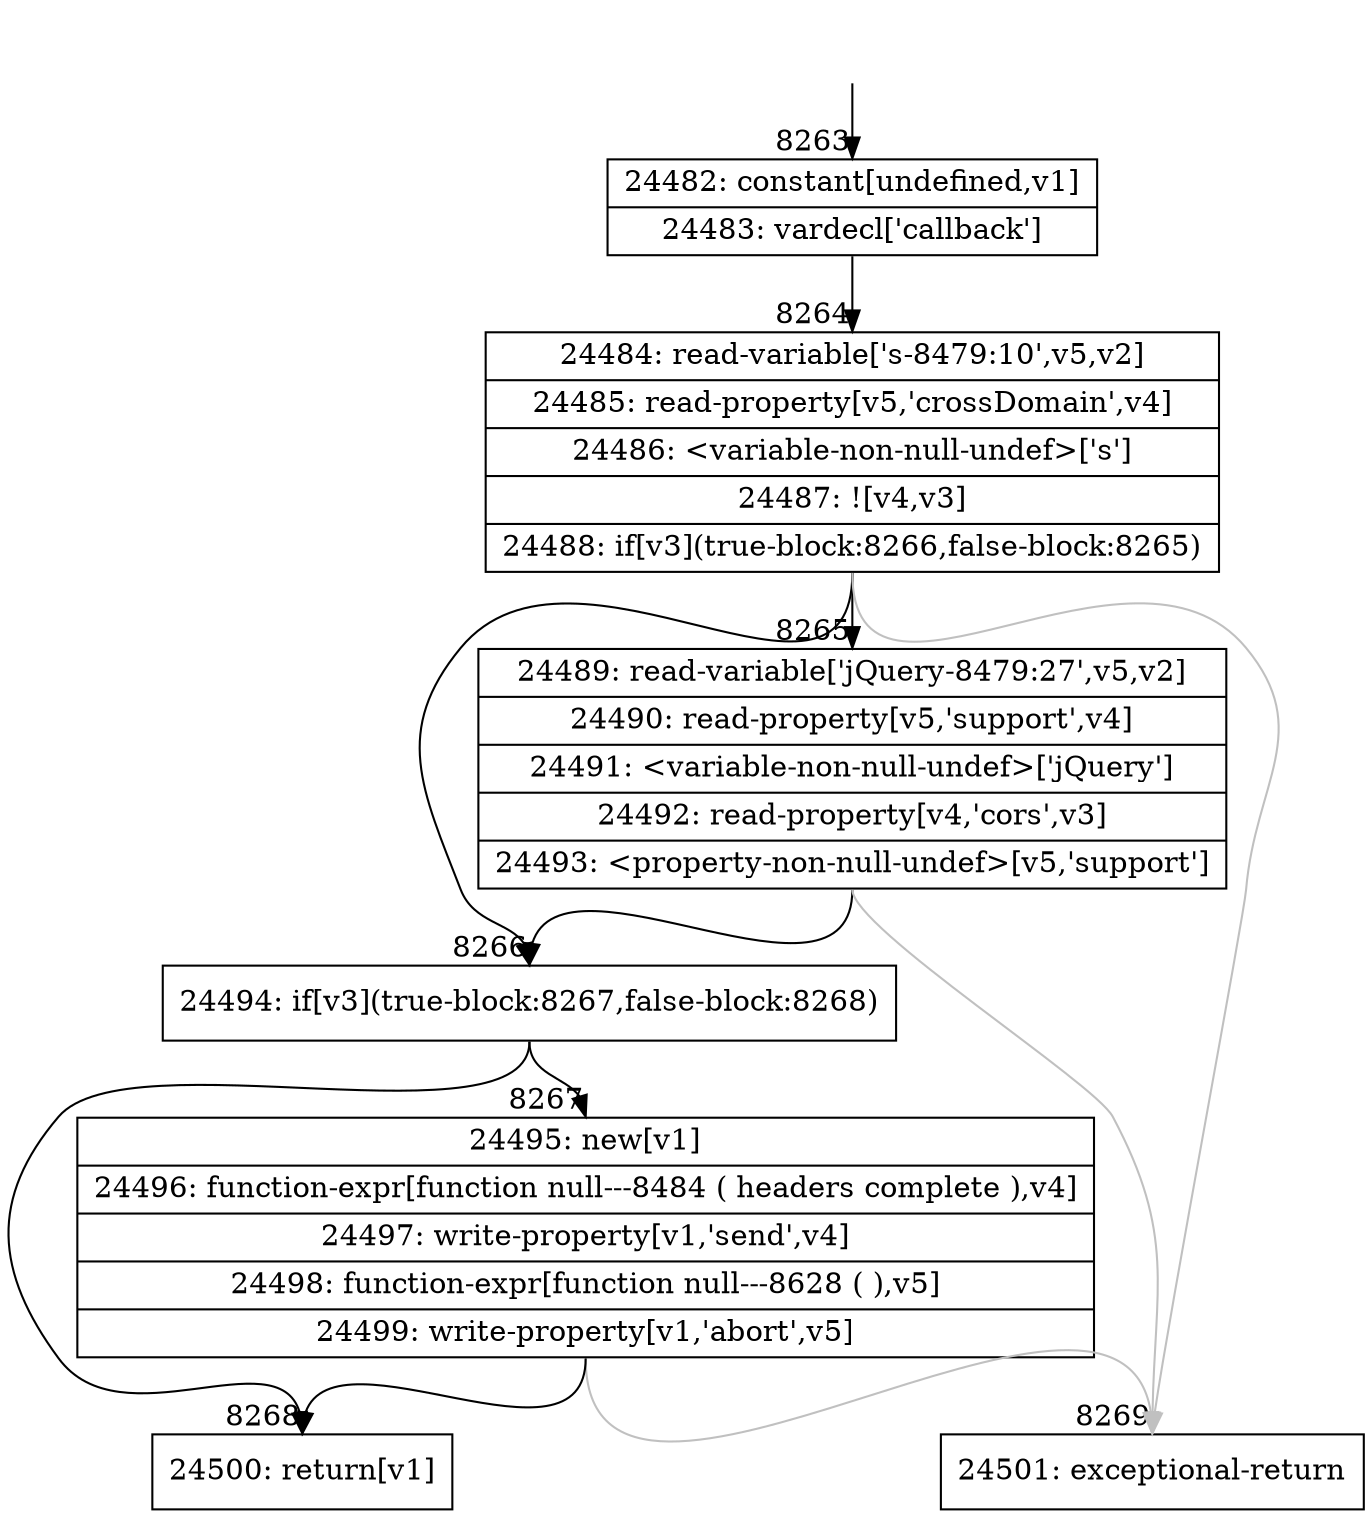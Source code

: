 digraph {
rankdir="TD"
BB_entry509[shape=none,label=""];
BB_entry509 -> BB8263 [tailport=s, headport=n, headlabel="    8263"]
BB8263 [shape=record label="{24482: constant[undefined,v1]|24483: vardecl['callback']}" ] 
BB8263 -> BB8264 [tailport=s, headport=n, headlabel="      8264"]
BB8264 [shape=record label="{24484: read-variable['s-8479:10',v5,v2]|24485: read-property[v5,'crossDomain',v4]|24486: \<variable-non-null-undef\>['s']|24487: ![v4,v3]|24488: if[v3](true-block:8266,false-block:8265)}" ] 
BB8264 -> BB8266 [tailport=s, headport=n, headlabel="      8266"]
BB8264 -> BB8265 [tailport=s, headport=n, headlabel="      8265"]
BB8264 -> BB8269 [tailport=s, headport=n, color=gray, headlabel="      8269"]
BB8265 [shape=record label="{24489: read-variable['jQuery-8479:27',v5,v2]|24490: read-property[v5,'support',v4]|24491: \<variable-non-null-undef\>['jQuery']|24492: read-property[v4,'cors',v3]|24493: \<property-non-null-undef\>[v5,'support']}" ] 
BB8265 -> BB8266 [tailport=s, headport=n]
BB8265 -> BB8269 [tailport=s, headport=n, color=gray]
BB8266 [shape=record label="{24494: if[v3](true-block:8267,false-block:8268)}" ] 
BB8266 -> BB8267 [tailport=s, headport=n, headlabel="      8267"]
BB8266 -> BB8268 [tailport=s, headport=n, headlabel="      8268"]
BB8267 [shape=record label="{24495: new[v1]|24496: function-expr[function null---8484 ( headers complete ),v4]|24497: write-property[v1,'send',v4]|24498: function-expr[function null---8628 ( ),v5]|24499: write-property[v1,'abort',v5]}" ] 
BB8267 -> BB8268 [tailport=s, headport=n]
BB8267 -> BB8269 [tailport=s, headport=n, color=gray]
BB8268 [shape=record label="{24500: return[v1]}" ] 
BB8269 [shape=record label="{24501: exceptional-return}" ] 
}
